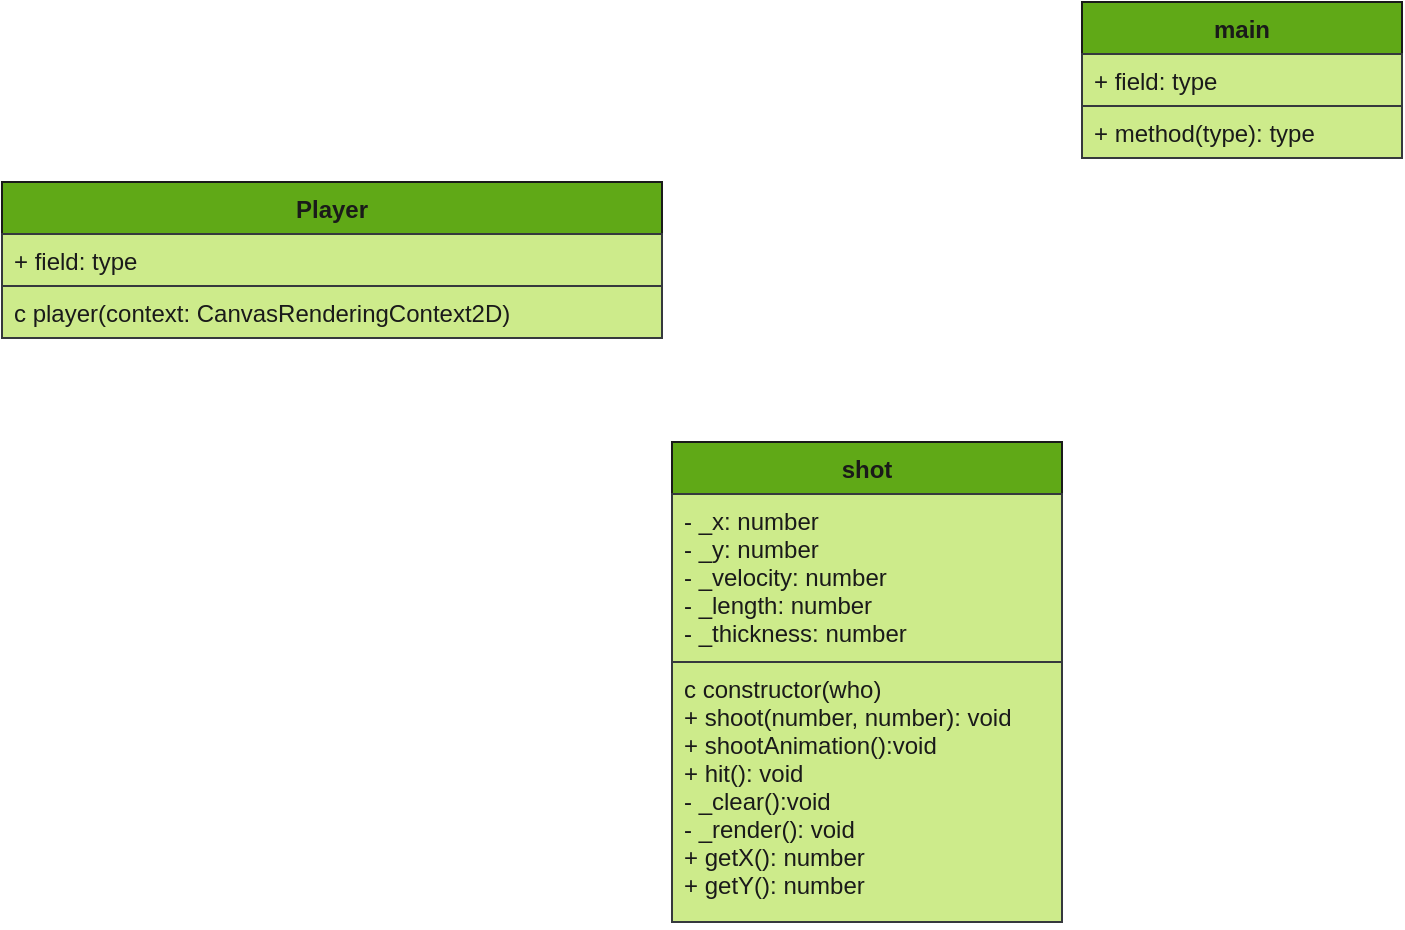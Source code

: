 <mxfile>
    <diagram id="eytjVthPBlMdNpsndXKb" name="Page-1">
        <mxGraphModel dx="2013" dy="524" grid="1" gridSize="10" guides="1" tooltips="1" connect="1" arrows="1" fold="1" page="1" pageScale="1" pageWidth="850" pageHeight="1100" math="0" shadow="0">
            <root>
                <mxCell id="0"/>
                <mxCell id="1" parent="0"/>
                <mxCell id="2" value="Player" style="swimlane;fontStyle=1;align=center;verticalAlign=top;childLayout=stackLayout;horizontal=1;startSize=26;horizontalStack=0;resizeParent=1;resizeParentMax=0;resizeLast=0;collapsible=1;marginBottom=0;rounded=0;shadow=0;fontColor=#1A1A1A;strokeColor=#1A1A1A;fillColor=#60a917;swimlaneFillColor=#CDEB8B;glass=0;sketch=0;" parent="1" vertex="1">
                    <mxGeometry x="-70" y="120" width="330" height="78" as="geometry"/>
                </mxCell>
                <mxCell id="3" value="+ field: type" style="text;strokeColor=#36393d;fillColor=#CDEB8B;align=left;verticalAlign=top;spacingLeft=4;spacingRight=4;overflow=hidden;rotatable=0;points=[[0,0.5],[1,0.5]];portConstraint=eastwest;fontColor=#1A1A1A;" parent="2" vertex="1">
                    <mxGeometry y="26" width="330" height="26" as="geometry"/>
                </mxCell>
                <mxCell id="5" value="c player(context: CanvasRenderingContext2D)" style="text;strokeColor=#36393d;fillColor=#CDEB8B;align=left;verticalAlign=top;spacingLeft=4;spacingRight=4;overflow=hidden;rotatable=0;points=[[0,0.5],[1,0.5]];portConstraint=eastwest;fontColor=#1A1A1A;" parent="2" vertex="1">
                    <mxGeometry y="52" width="330" height="26" as="geometry"/>
                </mxCell>
                <mxCell id="6" value="main" style="swimlane;fontStyle=1;align=center;verticalAlign=top;childLayout=stackLayout;horizontal=1;startSize=26;horizontalStack=0;resizeParent=1;resizeParentMax=0;resizeLast=0;collapsible=1;marginBottom=0;fillColor=#60a917;rounded=0;glass=0;shadow=0;sketch=0;labelBackgroundColor=none;fontColor=#1A1A1A;swimlaneFillColor=#CDEB8B;strokeColor=#1A1A1A;" vertex="1" parent="1">
                    <mxGeometry x="470" y="30" width="160" height="78" as="geometry">
                        <mxRectangle x="340" y="10" width="60" height="26" as="alternateBounds"/>
                    </mxGeometry>
                </mxCell>
                <mxCell id="7" value="+ field: type" style="text;strokeColor=#36393d;align=left;verticalAlign=top;spacingLeft=4;spacingRight=4;overflow=hidden;rotatable=0;points=[[0,0.5],[1,0.5]];portConstraint=eastwest;fontColor=#1A1A1A;fillColor=#CDEB8B;" vertex="1" parent="6">
                    <mxGeometry y="26" width="160" height="26" as="geometry"/>
                </mxCell>
                <mxCell id="9" value="+ method(type): type" style="text;strokeColor=#36393d;fillColor=#cdeb8b;align=left;verticalAlign=top;spacingLeft=4;spacingRight=4;overflow=hidden;rotatable=0;points=[[0,0.5],[1,0.5]];portConstraint=eastwest;fontColor=#1A1A1A;" vertex="1" parent="6">
                    <mxGeometry y="52" width="160" height="26" as="geometry"/>
                </mxCell>
                <mxCell id="12" value="shot" style="swimlane;fontStyle=1;align=center;verticalAlign=top;childLayout=stackLayout;horizontal=1;startSize=26;horizontalStack=0;resizeParent=1;resizeParentMax=0;resizeLast=0;collapsible=1;marginBottom=0;fillColor=#60a917;rounded=0;glass=0;shadow=0;sketch=0;labelBackgroundColor=none;fontColor=#1A1A1A;swimlaneFillColor=#CDEB8B;strokeColor=#1A1A1A;noLabel=0;" vertex="1" parent="1">
                    <mxGeometry x="265" y="250" width="195" height="240" as="geometry">
                        <mxRectangle x="340" y="10" width="60" height="26" as="alternateBounds"/>
                    </mxGeometry>
                </mxCell>
                <mxCell id="13" value="- _x: number&#10;- _y: number&#10;- _velocity: number&#10;- _length: number&#10;- _thickness: number" style="text;strokeColor=#36393d;align=left;verticalAlign=top;spacingLeft=4;spacingRight=4;overflow=hidden;rotatable=0;points=[[0,0.5],[1,0.5]];portConstraint=eastwest;fontColor=#1A1A1A;fillColor=#CDEB8B;noLabel=0;absoluteArcSize=0;container=0;dropTarget=0;collapsible=0;expand=1;backgroundOutline=0;resizable=1;resizeHeight=0;treeFolding=0;snapToPoint=1;" vertex="1" parent="12">
                    <mxGeometry y="26" width="195" height="84" as="geometry"/>
                </mxCell>
                <mxCell id="14" value="c constructor(who)&#10;+ shoot(number, number): void&#10;+ shootAnimation():void&#10;+ hit(): void&#10;- _clear():void&#10;- _render(): void&#10;+ getX(): number&#10;+ getY(): number&#10;" style="text;strokeColor=#36393d;fillColor=#cdeb8b;align=left;verticalAlign=top;spacingLeft=4;spacingRight=4;overflow=hidden;rotatable=0;points=[[0,0.5],[1,0.5]];portConstraint=eastwest;fontColor=#1A1A1A;" vertex="1" parent="12">
                    <mxGeometry y="110" width="195" height="130" as="geometry"/>
                </mxCell>
            </root>
        </mxGraphModel>
    </diagram>
</mxfile>